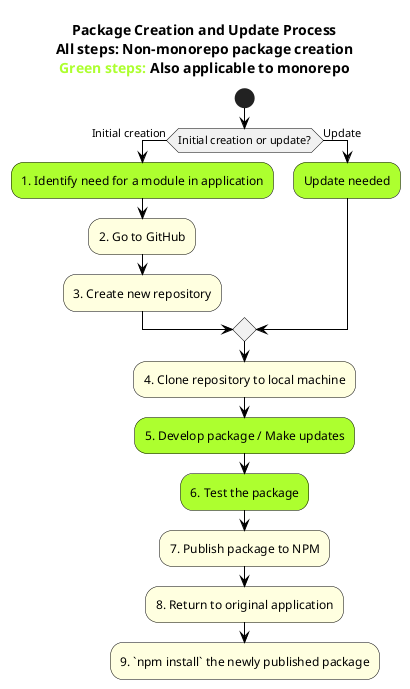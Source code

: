 @startuml
skinparam activityDiamondAspectRatio 0.8
skinparam activityArrowColor #000
skinparam activityBorderColor #000

title Package Creation and Update Process\n<b>All steps:</b> Non-monorepo package creation\n<b><color:GreenYellow>Green steps:</color></b> Also applicable to monorepo

start

if (Initial creation or update?) then (Initial creation)
  #GreenYellow:1. Identify need for a module in application;
  #LightYellow:2. Go to GitHub;
  #LightYellow:3. Create new repository;
else (Update)
  #GreenYellow:Update needed;
endif

#LightYellow:4. Clone repository to local machine;
#GreenYellow:5. Develop package / Make updates;
#GreenYellow:6. Test the package;
#LightYellow:7. Publish package to NPM;
#LightYellow:8. Return to original application;
#LightYellow:9. `npm install` the newly published package;
@enduml